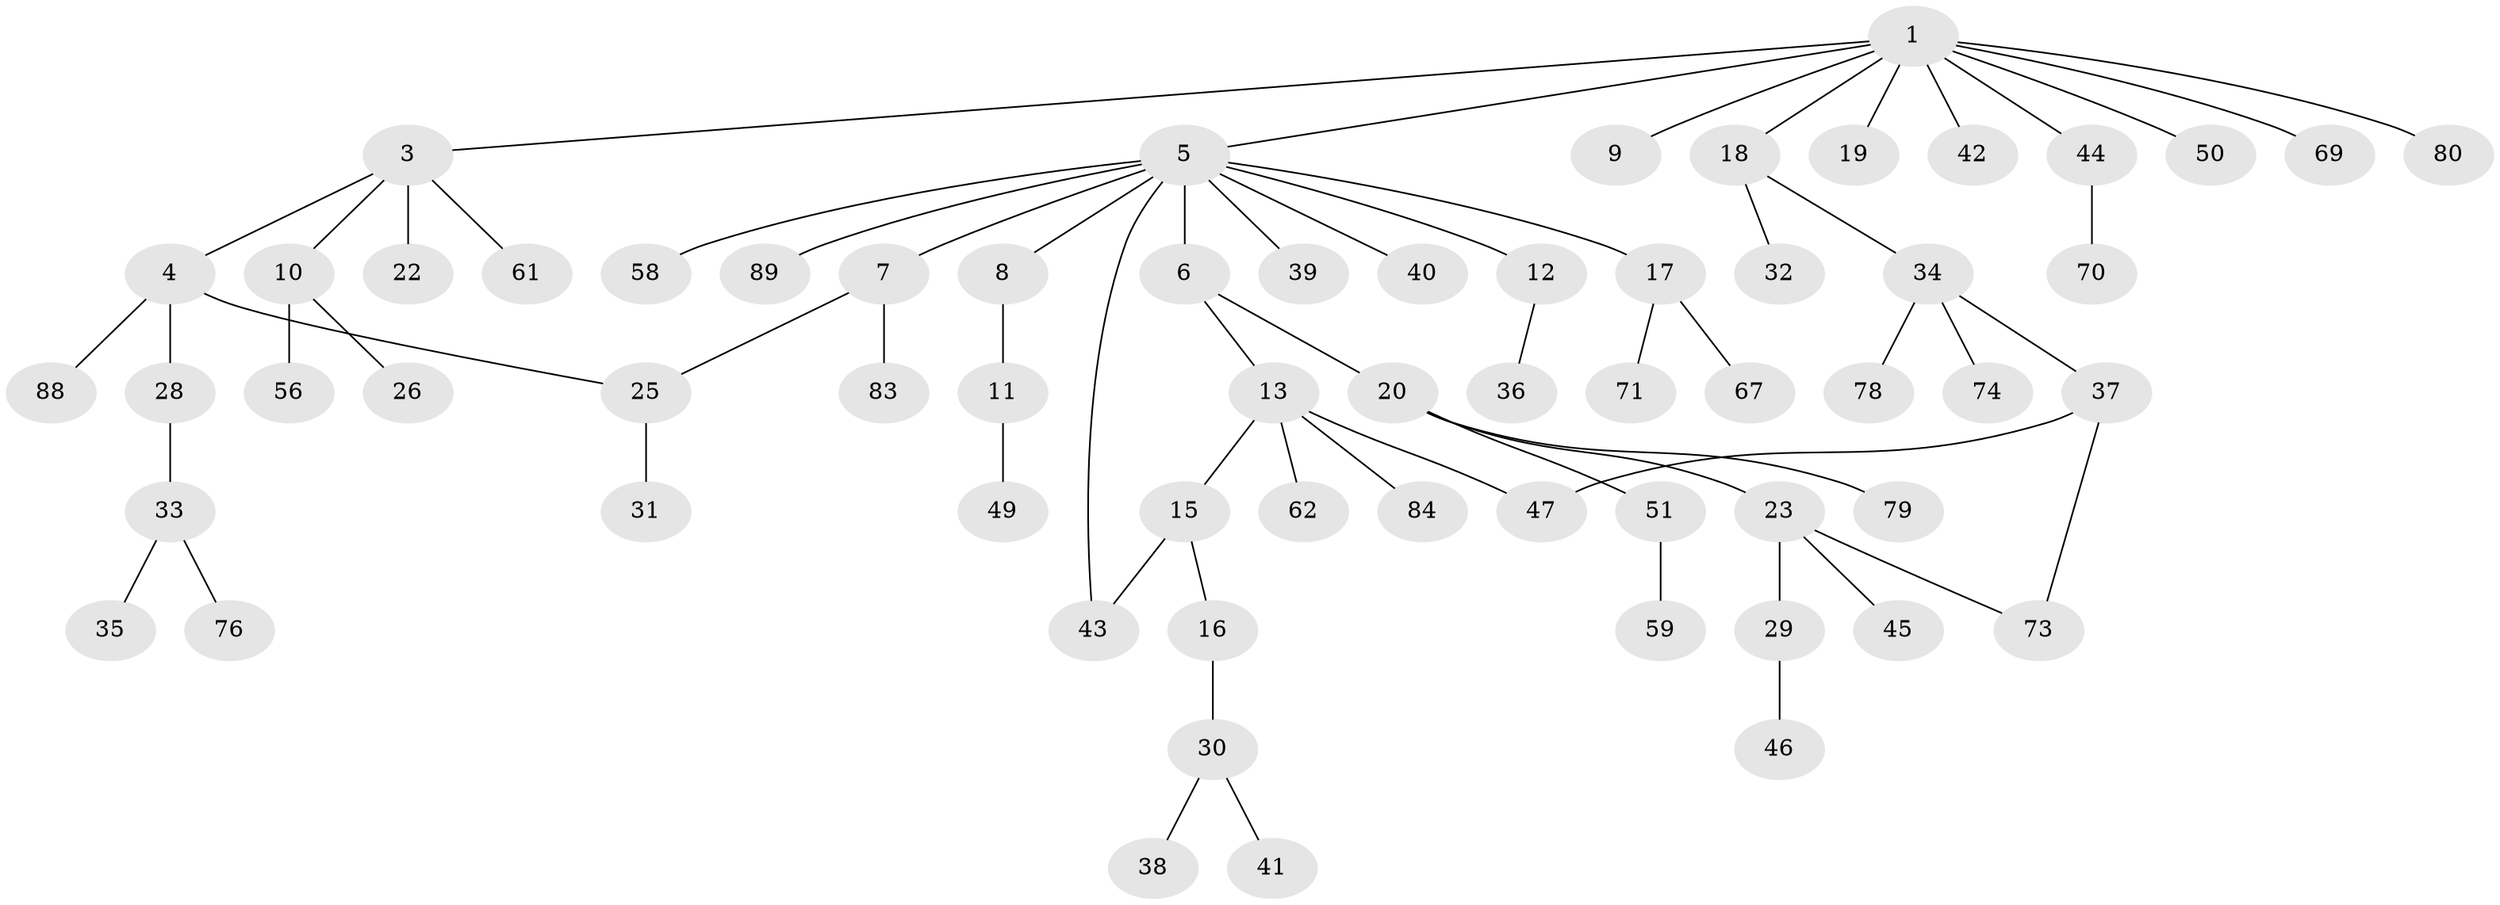 // original degree distribution, {6: 0.010869565217391304, 4: 0.09782608695652174, 5: 0.03260869565217391, 11: 0.010869565217391304, 3: 0.10869565217391304, 2: 0.2826086956521739, 1: 0.45652173913043476}
// Generated by graph-tools (version 1.1) at 2025/16/03/04/25 18:16:52]
// undirected, 64 vertices, 67 edges
graph export_dot {
graph [start="1"]
  node [color=gray90,style=filled];
  1 [super="+2+14"];
  3;
  4;
  5 [super="+24"];
  6;
  7;
  8;
  9;
  10 [super="+81+55"];
  11 [super="+21"];
  12;
  13;
  15;
  16;
  17 [super="+48"];
  18 [super="+87"];
  19;
  20;
  22 [super="+54"];
  23;
  25 [super="+27+60+63"];
  26 [super="+68"];
  28;
  29;
  30;
  31 [super="+64+52"];
  32;
  33;
  34;
  35 [super="+53"];
  36;
  37;
  38;
  39;
  40 [super="+66"];
  41;
  42;
  43 [super="+57"];
  44;
  45;
  46;
  47 [super="+77+72"];
  49;
  50;
  51;
  56;
  58;
  59 [super="+92"];
  61 [super="+82"];
  62;
  67 [super="+85"];
  69;
  70;
  71;
  73;
  74;
  76 [super="+91"];
  78;
  79;
  80;
  83;
  84;
  88;
  89;
  1 -- 9;
  1 -- 42;
  1 -- 44;
  1 -- 69;
  1 -- 80;
  1 -- 3;
  1 -- 5;
  1 -- 18;
  1 -- 19;
  1 -- 50;
  3 -- 4;
  3 -- 10;
  3 -- 22;
  3 -- 61;
  4 -- 28;
  4 -- 88;
  4 -- 25;
  5 -- 6;
  5 -- 7;
  5 -- 8;
  5 -- 12;
  5 -- 17;
  5 -- 39;
  5 -- 40;
  5 -- 43;
  5 -- 58;
  5 -- 89;
  6 -- 13;
  6 -- 20;
  7 -- 25;
  7 -- 83;
  8 -- 11;
  10 -- 26;
  10 -- 56;
  11 -- 49;
  12 -- 36;
  13 -- 15;
  13 -- 47;
  13 -- 62;
  13 -- 84;
  15 -- 16;
  15 -- 43;
  16 -- 30;
  17 -- 67;
  17 -- 71;
  18 -- 32;
  18 -- 34;
  20 -- 23;
  20 -- 51;
  20 -- 79;
  23 -- 29;
  23 -- 45;
  23 -- 73;
  25 -- 31;
  28 -- 33;
  29 -- 46;
  30 -- 38;
  30 -- 41;
  33 -- 35;
  33 -- 76;
  34 -- 37;
  34 -- 74;
  34 -- 78;
  37 -- 73;
  37 -- 47 [weight=2];
  44 -- 70;
  51 -- 59;
}
